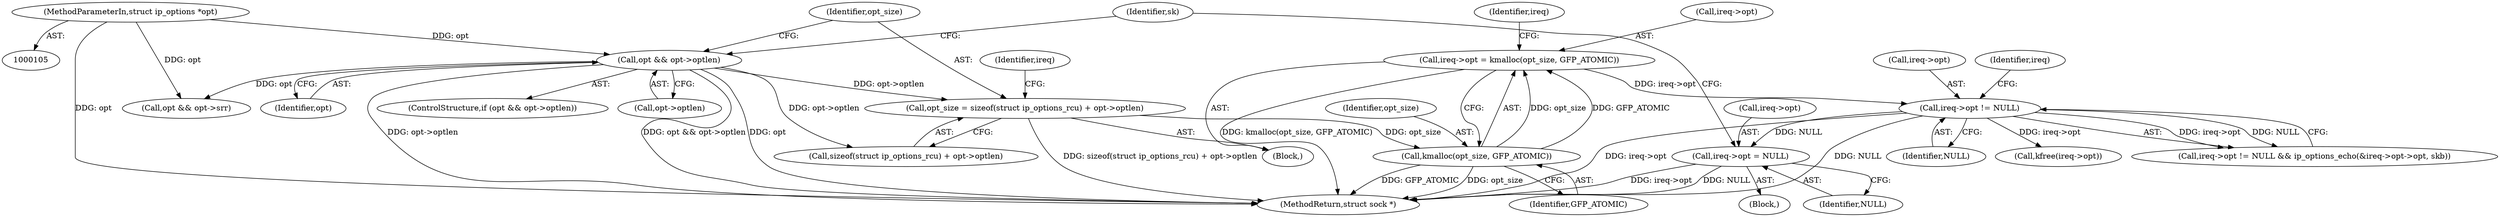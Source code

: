 digraph "0_linux_f6d8bd051c391c1c0458a30b2a7abcd939329259_28@pointer" {
"1000355" [label="(Call,ireq->opt = NULL)"];
"1000337" [label="(Call,ireq->opt != NULL)"];
"1000328" [label="(Call,ireq->opt = kmalloc(opt_size, GFP_ATOMIC))"];
"1000332" [label="(Call,kmalloc(opt_size, GFP_ATOMIC))"];
"1000320" [label="(Call,opt_size = sizeof(struct ip_options_rcu) + opt->optlen)"];
"1000313" [label="(Call,opt && opt->optlen)"];
"1000108" [label="(MethodParameterIn,struct ip_options *opt)"];
"1000483" [label="(MethodReturn,struct sock *)"];
"1000339" [label="(Identifier,ireq)"];
"1000330" [label="(Identifier,ireq)"];
"1000341" [label="(Identifier,NULL)"];
"1000321" [label="(Identifier,opt_size)"];
"1000312" [label="(ControlStructure,if (opt && opt->optlen))"];
"1000315" [label="(Call,opt->optlen)"];
"1000320" [label="(Call,opt_size = sizeof(struct ip_options_rcu) + opt->optlen)"];
"1000338" [label="(Call,ireq->opt)"];
"1000318" [label="(Block,)"];
"1000322" [label="(Call,sizeof(struct ip_options_rcu) + opt->optlen)"];
"1000355" [label="(Call,ireq->opt = NULL)"];
"1000328" [label="(Call,ireq->opt = kmalloc(opt_size, GFP_ATOMIC))"];
"1000346" [label="(Identifier,ireq)"];
"1000351" [label="(Call,kfree(ireq->opt))"];
"1000313" [label="(Call,opt && opt->optlen)"];
"1000329" [label="(Call,ireq->opt)"];
"1000350" [label="(Block,)"];
"1000356" [label="(Call,ireq->opt)"];
"1000336" [label="(Call,ireq->opt != NULL && ip_options_echo(&ireq->opt->opt, skb))"];
"1000359" [label="(Identifier,NULL)"];
"1000395" [label="(Call,opt && opt->srr)"];
"1000334" [label="(Identifier,GFP_ATOMIC)"];
"1000108" [label="(MethodParameterIn,struct ip_options *opt)"];
"1000314" [label="(Identifier,opt)"];
"1000337" [label="(Call,ireq->opt != NULL)"];
"1000362" [label="(Identifier,sk)"];
"1000333" [label="(Identifier,opt_size)"];
"1000332" [label="(Call,kmalloc(opt_size, GFP_ATOMIC))"];
"1000355" -> "1000350"  [label="AST: "];
"1000355" -> "1000359"  [label="CFG: "];
"1000356" -> "1000355"  [label="AST: "];
"1000359" -> "1000355"  [label="AST: "];
"1000362" -> "1000355"  [label="CFG: "];
"1000355" -> "1000483"  [label="DDG: ireq->opt"];
"1000355" -> "1000483"  [label="DDG: NULL"];
"1000337" -> "1000355"  [label="DDG: NULL"];
"1000337" -> "1000336"  [label="AST: "];
"1000337" -> "1000341"  [label="CFG: "];
"1000338" -> "1000337"  [label="AST: "];
"1000341" -> "1000337"  [label="AST: "];
"1000346" -> "1000337"  [label="CFG: "];
"1000336" -> "1000337"  [label="CFG: "];
"1000337" -> "1000483"  [label="DDG: ireq->opt"];
"1000337" -> "1000483"  [label="DDG: NULL"];
"1000337" -> "1000336"  [label="DDG: ireq->opt"];
"1000337" -> "1000336"  [label="DDG: NULL"];
"1000328" -> "1000337"  [label="DDG: ireq->opt"];
"1000337" -> "1000351"  [label="DDG: ireq->opt"];
"1000328" -> "1000318"  [label="AST: "];
"1000328" -> "1000332"  [label="CFG: "];
"1000329" -> "1000328"  [label="AST: "];
"1000332" -> "1000328"  [label="AST: "];
"1000339" -> "1000328"  [label="CFG: "];
"1000328" -> "1000483"  [label="DDG: kmalloc(opt_size, GFP_ATOMIC)"];
"1000332" -> "1000328"  [label="DDG: opt_size"];
"1000332" -> "1000328"  [label="DDG: GFP_ATOMIC"];
"1000332" -> "1000334"  [label="CFG: "];
"1000333" -> "1000332"  [label="AST: "];
"1000334" -> "1000332"  [label="AST: "];
"1000332" -> "1000483"  [label="DDG: GFP_ATOMIC"];
"1000332" -> "1000483"  [label="DDG: opt_size"];
"1000320" -> "1000332"  [label="DDG: opt_size"];
"1000320" -> "1000318"  [label="AST: "];
"1000320" -> "1000322"  [label="CFG: "];
"1000321" -> "1000320"  [label="AST: "];
"1000322" -> "1000320"  [label="AST: "];
"1000330" -> "1000320"  [label="CFG: "];
"1000320" -> "1000483"  [label="DDG: sizeof(struct ip_options_rcu) + opt->optlen"];
"1000313" -> "1000320"  [label="DDG: opt->optlen"];
"1000313" -> "1000312"  [label="AST: "];
"1000313" -> "1000314"  [label="CFG: "];
"1000313" -> "1000315"  [label="CFG: "];
"1000314" -> "1000313"  [label="AST: "];
"1000315" -> "1000313"  [label="AST: "];
"1000321" -> "1000313"  [label="CFG: "];
"1000362" -> "1000313"  [label="CFG: "];
"1000313" -> "1000483"  [label="DDG: opt->optlen"];
"1000313" -> "1000483"  [label="DDG: opt && opt->optlen"];
"1000313" -> "1000483"  [label="DDG: opt"];
"1000108" -> "1000313"  [label="DDG: opt"];
"1000313" -> "1000322"  [label="DDG: opt->optlen"];
"1000313" -> "1000395"  [label="DDG: opt"];
"1000108" -> "1000105"  [label="AST: "];
"1000108" -> "1000483"  [label="DDG: opt"];
"1000108" -> "1000395"  [label="DDG: opt"];
}
